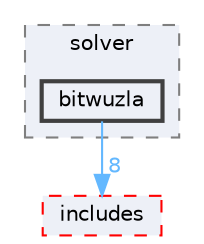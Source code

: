 digraph "/Users/jonathan/Works/Tools/Triton/src/libtriton/engines/solver/bitwuzla"
{
 // LATEX_PDF_SIZE
  bgcolor="transparent";
  edge [fontname=Helvetica,fontsize=10,labelfontname=Helvetica,labelfontsize=10];
  node [fontname=Helvetica,fontsize=10,shape=box,height=0.2,width=0.4];
  compound=true
  subgraph clusterdir_7bfe2ba77abd0fc258bedf810e93340d {
    graph [ bgcolor="#edf0f7", pencolor="grey50", label="solver", fontname=Helvetica,fontsize=10 style="filled,dashed", URL="dir_7bfe2ba77abd0fc258bedf810e93340d.html",tooltip=""]
  dir_6acbcc5eb8cf364cbbcc2467c8300ba3 [label="bitwuzla", fillcolor="#edf0f7", color="grey25", style="filled,bold", URL="dir_6acbcc5eb8cf364cbbcc2467c8300ba3.html",tooltip=""];
  }
  dir_f9d272ec16541780a187e9fc1e6dde2e [label="includes", fillcolor="#edf0f7", color="red", style="filled,dashed", URL="dir_f9d272ec16541780a187e9fc1e6dde2e.html",tooltip=""];
  dir_6acbcc5eb8cf364cbbcc2467c8300ba3->dir_f9d272ec16541780a187e9fc1e6dde2e [headlabel="8", labeldistance=1.5 headhref="dir_000007_000011.html" color="steelblue1" fontcolor="steelblue1"];
}
